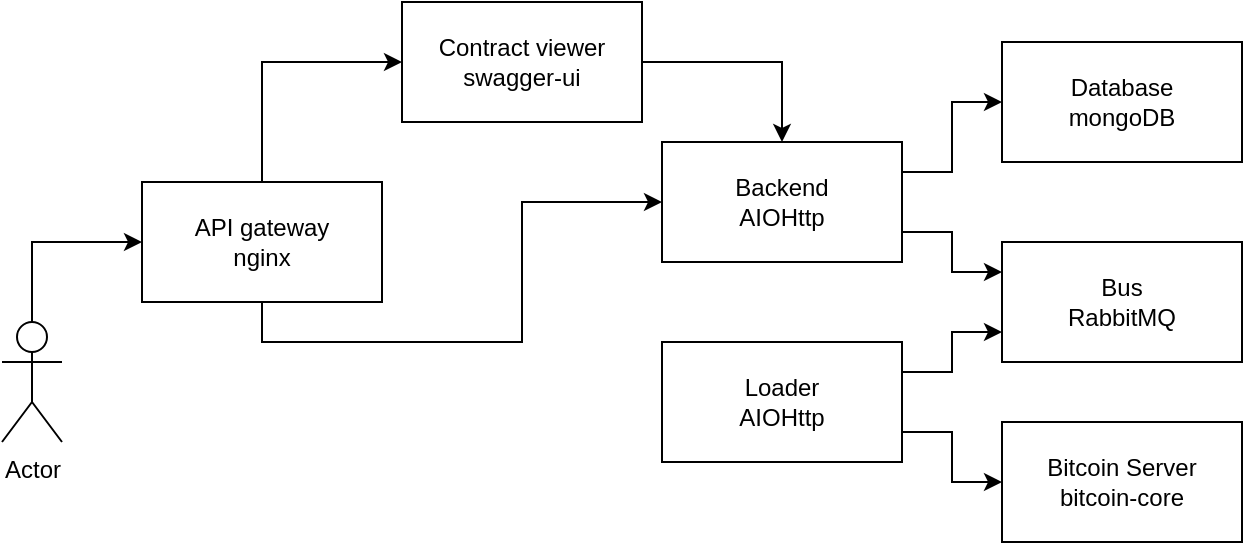 <mxfile version="12.6.5" type="device"><diagram name="Page-1" id="e7e014a7-5840-1c2e-5031-d8a46d1fe8dd"><mxGraphModel dx="868" dy="511" grid="1" gridSize="10" guides="1" tooltips="1" connect="1" arrows="1" fold="1" page="1" pageScale="1" pageWidth="1169" pageHeight="826" background="#ffffff" math="0" shadow="0"><root><mxCell id="0"/><mxCell id="1" parent="0"/><mxCell id="ddKrJkGaCE6Puob1WDxm-47" style="edgeStyle=orthogonalEdgeStyle;rounded=0;orthogonalLoop=1;jettySize=auto;html=1;exitX=0.5;exitY=0;exitDx=0;exitDy=0;entryX=0;entryY=0.5;entryDx=0;entryDy=0;" parent="1" source="ddKrJkGaCE6Puob1WDxm-41" target="ddKrJkGaCE6Puob1WDxm-42" edge="1"><mxGeometry relative="1" as="geometry"/></mxCell><mxCell id="xa-kPg6tN9VHol4U2A1r-13" style="edgeStyle=orthogonalEdgeStyle;rounded=0;orthogonalLoop=1;jettySize=auto;html=1;exitX=0.5;exitY=1;exitDx=0;exitDy=0;entryX=0;entryY=0.5;entryDx=0;entryDy=0;" edge="1" parent="1" source="ddKrJkGaCE6Puob1WDxm-41" target="ddKrJkGaCE6Puob1WDxm-43"><mxGeometry relative="1" as="geometry"/></mxCell><mxCell id="ddKrJkGaCE6Puob1WDxm-41" value="&lt;div&gt;API gateway&lt;/div&gt;&lt;div&gt;nginx&lt;br&gt;&lt;/div&gt;" style="rounded=0;whiteSpace=wrap;html=1;" parent="1" vertex="1"><mxGeometry x="90" y="100" width="120" height="60" as="geometry"/></mxCell><mxCell id="0R3xVjMcmieYRQOXR0cQ-1" style="edgeStyle=orthogonalEdgeStyle;rounded=0;orthogonalLoop=1;jettySize=auto;html=1;entryX=0.5;entryY=0;entryDx=0;entryDy=0;exitX=1;exitY=0.5;exitDx=0;exitDy=0;" parent="1" source="ddKrJkGaCE6Puob1WDxm-42" target="ddKrJkGaCE6Puob1WDxm-43" edge="1"><mxGeometry relative="1" as="geometry"/></mxCell><mxCell id="ddKrJkGaCE6Puob1WDxm-42" value="&lt;div&gt;Contract viewer&lt;br&gt;&lt;/div&gt;&lt;div&gt;swagger-ui&lt;/div&gt;" style="rounded=0;whiteSpace=wrap;html=1;" parent="1" vertex="1"><mxGeometry x="220" y="10" width="120" height="60" as="geometry"/></mxCell><mxCell id="ddKrJkGaCE6Puob1WDxm-49" style="edgeStyle=orthogonalEdgeStyle;rounded=0;orthogonalLoop=1;jettySize=auto;html=1;exitX=1;exitY=0.25;exitDx=0;exitDy=0;entryX=0;entryY=0.5;entryDx=0;entryDy=0;" parent="1" source="ddKrJkGaCE6Puob1WDxm-43" target="ddKrJkGaCE6Puob1WDxm-48" edge="1"><mxGeometry relative="1" as="geometry"/></mxCell><mxCell id="xa-kPg6tN9VHol4U2A1r-14" style="edgeStyle=orthogonalEdgeStyle;rounded=0;orthogonalLoop=1;jettySize=auto;html=1;exitX=1;exitY=0.75;exitDx=0;exitDy=0;entryX=0;entryY=0.25;entryDx=0;entryDy=0;" edge="1" parent="1" source="ddKrJkGaCE6Puob1WDxm-43" target="xa-kPg6tN9VHol4U2A1r-1"><mxGeometry relative="1" as="geometry"/></mxCell><mxCell id="ddKrJkGaCE6Puob1WDxm-43" value="&lt;div&gt;Backend&lt;/div&gt;&lt;div&gt;AIOHttp&lt;br&gt;&lt;/div&gt;" style="rounded=0;whiteSpace=wrap;html=1;" parent="1" vertex="1"><mxGeometry x="350" y="80" width="120" height="60" as="geometry"/></mxCell><mxCell id="ddKrJkGaCE6Puob1WDxm-53" style="edgeStyle=orthogonalEdgeStyle;rounded=0;orthogonalLoop=1;jettySize=auto;html=1;exitX=0.5;exitY=0;exitDx=0;exitDy=0;exitPerimeter=0;entryX=0;entryY=0.5;entryDx=0;entryDy=0;" parent="1" source="ddKrJkGaCE6Puob1WDxm-44" target="ddKrJkGaCE6Puob1WDxm-41" edge="1"><mxGeometry relative="1" as="geometry"/></mxCell><mxCell id="ddKrJkGaCE6Puob1WDxm-44" value="Actor" style="shape=umlActor;verticalLabelPosition=bottom;labelBackgroundColor=#ffffff;verticalAlign=top;html=1;outlineConnect=0;" parent="1" vertex="1"><mxGeometry x="20" y="170" width="30" height="60" as="geometry"/></mxCell><mxCell id="ddKrJkGaCE6Puob1WDxm-48" value="&lt;div&gt;Database&lt;/div&gt;&lt;div&gt;mongoDB&lt;br&gt;&lt;/div&gt;" style="rounded=0;whiteSpace=wrap;html=1;" parent="1" vertex="1"><mxGeometry x="520" y="30" width="120" height="60" as="geometry"/></mxCell><mxCell id="xa-kPg6tN9VHol4U2A1r-1" value="&lt;div&gt;B&lt;span&gt;us&lt;/span&gt;&lt;/div&gt;&lt;div&gt;RabbitMQ&lt;/div&gt;" style="rounded=0;whiteSpace=wrap;html=1;" vertex="1" parent="1"><mxGeometry x="520" y="130" width="120" height="60" as="geometry"/></mxCell><mxCell id="xa-kPg6tN9VHol4U2A1r-15" style="edgeStyle=orthogonalEdgeStyle;rounded=0;orthogonalLoop=1;jettySize=auto;html=1;exitX=1;exitY=0.25;exitDx=0;exitDy=0;entryX=0;entryY=0.75;entryDx=0;entryDy=0;" edge="1" parent="1" source="xa-kPg6tN9VHol4U2A1r-3" target="xa-kPg6tN9VHol4U2A1r-1"><mxGeometry relative="1" as="geometry"/></mxCell><mxCell id="xa-kPg6tN9VHol4U2A1r-17" style="edgeStyle=orthogonalEdgeStyle;rounded=0;orthogonalLoop=1;jettySize=auto;html=1;exitX=1;exitY=0.75;exitDx=0;exitDy=0;" edge="1" parent="1" source="xa-kPg6tN9VHol4U2A1r-3" target="xa-kPg6tN9VHol4U2A1r-16"><mxGeometry relative="1" as="geometry"/></mxCell><mxCell id="xa-kPg6tN9VHol4U2A1r-3" value="&lt;div&gt;&lt;span&gt;Loader&lt;/span&gt;&lt;/div&gt;&lt;div&gt;AIOHttp&lt;br&gt;&lt;/div&gt;" style="rounded=0;whiteSpace=wrap;html=1;" vertex="1" parent="1"><mxGeometry x="350" y="180" width="120" height="60" as="geometry"/></mxCell><mxCell id="xa-kPg6tN9VHol4U2A1r-16" value="&lt;div&gt;Bitcoin Server&lt;br&gt;&lt;/div&gt;&lt;div&gt;bitcoin-core&lt;/div&gt;" style="rounded=0;whiteSpace=wrap;html=1;" vertex="1" parent="1"><mxGeometry x="520" y="220" width="120" height="60" as="geometry"/></mxCell></root></mxGraphModel></diagram></mxfile>